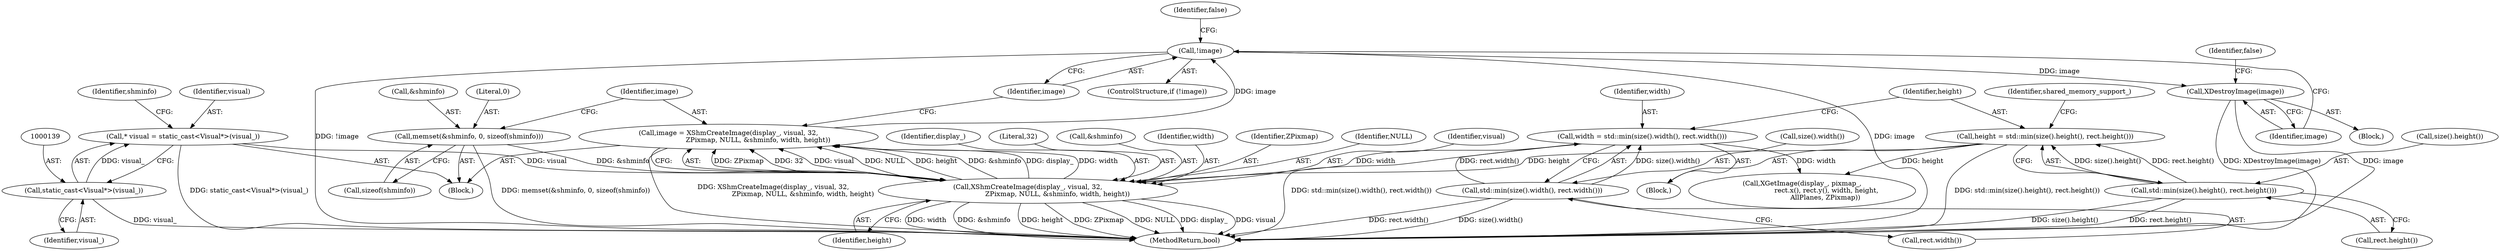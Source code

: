 digraph "0_Chrome_0bd1a6ddb5fb23dfea3e72d60e5e8df4cf5826bc@pointer" {
"1000160" [label="(Call,!image)"];
"1000147" [label="(Call,image = XShmCreateImage(display_, visual, 32,\n                            ZPixmap, NULL, &shminfo, width, height))"];
"1000149" [label="(Call,XShmCreateImage(display_, visual, 32,\n                            ZPixmap, NULL, &shminfo, width, height))"];
"1000136" [label="(Call,* visual = static_cast<Visual*>(visual_))"];
"1000138" [label="(Call,static_cast<Visual*>(visual_))"];
"1000141" [label="(Call,memset(&shminfo, 0, sizeof(shminfo)))"];
"1000117" [label="(Call,width = std::min(size().width(), rect.width()))"];
"1000119" [label="(Call,std::min(size().width(), rect.width()))"];
"1000123" [label="(Call,height = std::min(size().height(), rect.height()))"];
"1000125" [label="(Call,std::min(size().height(), rect.height()))"];
"1000166" [label="(Call,XDestroyImage(image))"];
"1000143" [label="(Identifier,shminfo)"];
"1000161" [label="(Identifier,image)"];
"1000124" [label="(Identifier,height)"];
"1000137" [label="(Identifier,visual)"];
"1000150" [label="(Identifier,display_)"];
"1000141" [label="(Call,memset(&shminfo, 0, sizeof(shminfo)))"];
"1000134" [label="(Block,)"];
"1000118" [label="(Identifier,width)"];
"1000123" [label="(Call,height = std::min(size().height(), rect.height()))"];
"1000152" [label="(Literal,32)"];
"1000166" [label="(Call,XDestroyImage(image))"];
"1000155" [label="(Call,&shminfo)"];
"1000125" [label="(Call,std::min(size().height(), rect.height()))"];
"1000164" [label="(Identifier,false)"];
"1000119" [label="(Call,std::min(size().width(), rect.width()))"];
"1000159" [label="(ControlStructure,if (!image))"];
"1000140" [label="(Identifier,visual_)"];
"1000142" [label="(Call,&shminfo)"];
"1000120" [label="(Call,size().width())"];
"1000145" [label="(Call,sizeof(shminfo))"];
"1000408" [label="(MethodReturn,bool)"];
"1000138" [label="(Call,static_cast<Visual*>(visual_))"];
"1000157" [label="(Identifier,width)"];
"1000127" [label="(Call,rect.height())"];
"1000126" [label="(Call,size().height())"];
"1000144" [label="(Literal,0)"];
"1000117" [label="(Call,width = std::min(size().width(), rect.width()))"];
"1000121" [label="(Call,rect.width())"];
"1000158" [label="(Identifier,height)"];
"1000148" [label="(Identifier,image)"];
"1000149" [label="(Call,XShmCreateImage(display_, visual, 32,\n                            ZPixmap, NULL, &shminfo, width, height))"];
"1000153" [label="(Identifier,ZPixmap)"];
"1000293" [label="(Call,XGetImage(display_, pixmap_,\n                       rect.x(), rect.y(), width, height,\n                      AllPlanes, ZPixmap))"];
"1000132" [label="(Identifier,shared_memory_support_)"];
"1000154" [label="(Identifier,NULL)"];
"1000160" [label="(Call,!image)"];
"1000147" [label="(Call,image = XShmCreateImage(display_, visual, 32,\n                            ZPixmap, NULL, &shminfo, width, height))"];
"1000167" [label="(Identifier,image)"];
"1000104" [label="(Block,)"];
"1000151" [label="(Identifier,visual)"];
"1000169" [label="(Identifier,false)"];
"1000165" [label="(Block,)"];
"1000136" [label="(Call,* visual = static_cast<Visual*>(visual_))"];
"1000160" -> "1000159"  [label="AST: "];
"1000160" -> "1000161"  [label="CFG: "];
"1000161" -> "1000160"  [label="AST: "];
"1000164" -> "1000160"  [label="CFG: "];
"1000167" -> "1000160"  [label="CFG: "];
"1000160" -> "1000408"  [label="DDG: !image"];
"1000160" -> "1000408"  [label="DDG: image"];
"1000147" -> "1000160"  [label="DDG: image"];
"1000160" -> "1000166"  [label="DDG: image"];
"1000147" -> "1000134"  [label="AST: "];
"1000147" -> "1000149"  [label="CFG: "];
"1000148" -> "1000147"  [label="AST: "];
"1000149" -> "1000147"  [label="AST: "];
"1000161" -> "1000147"  [label="CFG: "];
"1000147" -> "1000408"  [label="DDG: XShmCreateImage(display_, visual, 32,\n                            ZPixmap, NULL, &shminfo, width, height)"];
"1000149" -> "1000147"  [label="DDG: ZPixmap"];
"1000149" -> "1000147"  [label="DDG: 32"];
"1000149" -> "1000147"  [label="DDG: visual"];
"1000149" -> "1000147"  [label="DDG: NULL"];
"1000149" -> "1000147"  [label="DDG: height"];
"1000149" -> "1000147"  [label="DDG: &shminfo"];
"1000149" -> "1000147"  [label="DDG: display_"];
"1000149" -> "1000147"  [label="DDG: width"];
"1000149" -> "1000158"  [label="CFG: "];
"1000150" -> "1000149"  [label="AST: "];
"1000151" -> "1000149"  [label="AST: "];
"1000152" -> "1000149"  [label="AST: "];
"1000153" -> "1000149"  [label="AST: "];
"1000154" -> "1000149"  [label="AST: "];
"1000155" -> "1000149"  [label="AST: "];
"1000157" -> "1000149"  [label="AST: "];
"1000158" -> "1000149"  [label="AST: "];
"1000149" -> "1000408"  [label="DDG: visual"];
"1000149" -> "1000408"  [label="DDG: width"];
"1000149" -> "1000408"  [label="DDG: &shminfo"];
"1000149" -> "1000408"  [label="DDG: height"];
"1000149" -> "1000408"  [label="DDG: ZPixmap"];
"1000149" -> "1000408"  [label="DDG: NULL"];
"1000149" -> "1000408"  [label="DDG: display_"];
"1000136" -> "1000149"  [label="DDG: visual"];
"1000141" -> "1000149"  [label="DDG: &shminfo"];
"1000117" -> "1000149"  [label="DDG: width"];
"1000123" -> "1000149"  [label="DDG: height"];
"1000136" -> "1000134"  [label="AST: "];
"1000136" -> "1000138"  [label="CFG: "];
"1000137" -> "1000136"  [label="AST: "];
"1000138" -> "1000136"  [label="AST: "];
"1000143" -> "1000136"  [label="CFG: "];
"1000136" -> "1000408"  [label="DDG: static_cast<Visual*>(visual_)"];
"1000138" -> "1000136"  [label="DDG: visual_"];
"1000138" -> "1000140"  [label="CFG: "];
"1000139" -> "1000138"  [label="AST: "];
"1000140" -> "1000138"  [label="AST: "];
"1000138" -> "1000408"  [label="DDG: visual_"];
"1000141" -> "1000134"  [label="AST: "];
"1000141" -> "1000145"  [label="CFG: "];
"1000142" -> "1000141"  [label="AST: "];
"1000144" -> "1000141"  [label="AST: "];
"1000145" -> "1000141"  [label="AST: "];
"1000148" -> "1000141"  [label="CFG: "];
"1000141" -> "1000408"  [label="DDG: memset(&shminfo, 0, sizeof(shminfo))"];
"1000117" -> "1000104"  [label="AST: "];
"1000117" -> "1000119"  [label="CFG: "];
"1000118" -> "1000117"  [label="AST: "];
"1000119" -> "1000117"  [label="AST: "];
"1000124" -> "1000117"  [label="CFG: "];
"1000117" -> "1000408"  [label="DDG: std::min(size().width(), rect.width())"];
"1000119" -> "1000117"  [label="DDG: size().width()"];
"1000119" -> "1000117"  [label="DDG: rect.width()"];
"1000117" -> "1000293"  [label="DDG: width"];
"1000119" -> "1000121"  [label="CFG: "];
"1000120" -> "1000119"  [label="AST: "];
"1000121" -> "1000119"  [label="AST: "];
"1000119" -> "1000408"  [label="DDG: rect.width()"];
"1000119" -> "1000408"  [label="DDG: size().width()"];
"1000123" -> "1000104"  [label="AST: "];
"1000123" -> "1000125"  [label="CFG: "];
"1000124" -> "1000123"  [label="AST: "];
"1000125" -> "1000123"  [label="AST: "];
"1000132" -> "1000123"  [label="CFG: "];
"1000123" -> "1000408"  [label="DDG: std::min(size().height(), rect.height())"];
"1000125" -> "1000123"  [label="DDG: size().height()"];
"1000125" -> "1000123"  [label="DDG: rect.height()"];
"1000123" -> "1000293"  [label="DDG: height"];
"1000125" -> "1000127"  [label="CFG: "];
"1000126" -> "1000125"  [label="AST: "];
"1000127" -> "1000125"  [label="AST: "];
"1000125" -> "1000408"  [label="DDG: size().height()"];
"1000125" -> "1000408"  [label="DDG: rect.height()"];
"1000166" -> "1000165"  [label="AST: "];
"1000166" -> "1000167"  [label="CFG: "];
"1000167" -> "1000166"  [label="AST: "];
"1000169" -> "1000166"  [label="CFG: "];
"1000166" -> "1000408"  [label="DDG: XDestroyImage(image)"];
"1000166" -> "1000408"  [label="DDG: image"];
}
